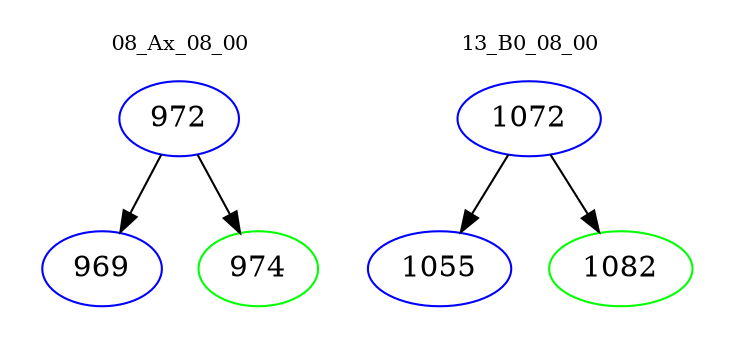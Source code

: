 digraph{
subgraph cluster_0 {
color = white
label = "08_Ax_08_00";
fontsize=10;
T0_972 [label="972", color="blue"]
T0_972 -> T0_969 [color="black"]
T0_969 [label="969", color="blue"]
T0_972 -> T0_974 [color="black"]
T0_974 [label="974", color="green"]
}
subgraph cluster_1 {
color = white
label = "13_B0_08_00";
fontsize=10;
T1_1072 [label="1072", color="blue"]
T1_1072 -> T1_1055 [color="black"]
T1_1055 [label="1055", color="blue"]
T1_1072 -> T1_1082 [color="black"]
T1_1082 [label="1082", color="green"]
}
}
